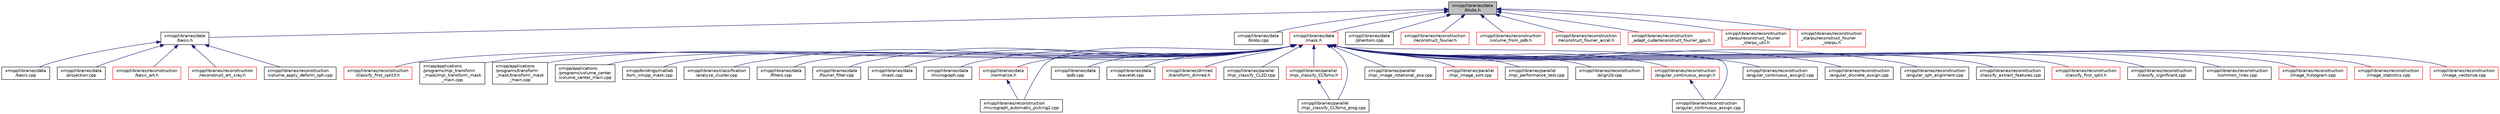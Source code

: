 digraph "xmipp/libraries/data/blobs.h"
{
  edge [fontname="Helvetica",fontsize="10",labelfontname="Helvetica",labelfontsize="10"];
  node [fontname="Helvetica",fontsize="10",shape=record];
  Node79 [label="xmipp/libraries/data\l/blobs.h",height=0.2,width=0.4,color="black", fillcolor="grey75", style="filled", fontcolor="black"];
  Node79 -> Node80 [dir="back",color="midnightblue",fontsize="10",style="solid",fontname="Helvetica"];
  Node80 [label="xmipp/libraries/data\l/basis.h",height=0.2,width=0.4,color="black", fillcolor="white", style="filled",URL="$basis_8h.html"];
  Node80 -> Node81 [dir="back",color="midnightblue",fontsize="10",style="solid",fontname="Helvetica"];
  Node81 [label="xmipp/libraries/data\l/basis.cpp",height=0.2,width=0.4,color="black", fillcolor="white", style="filled",URL="$basis_8cpp.html"];
  Node80 -> Node82 [dir="back",color="midnightblue",fontsize="10",style="solid",fontname="Helvetica"];
  Node82 [label="xmipp/libraries/data\l/projection.cpp",height=0.2,width=0.4,color="black", fillcolor="white", style="filled",URL="$projection_8cpp.html"];
  Node80 -> Node83 [dir="back",color="midnightblue",fontsize="10",style="solid",fontname="Helvetica"];
  Node83 [label="xmipp/libraries/reconstruction\l/basic_art.h",height=0.2,width=0.4,color="red", fillcolor="white", style="filled",URL="$basic__art_8h.html"];
  Node80 -> Node93 [dir="back",color="midnightblue",fontsize="10",style="solid",fontname="Helvetica"];
  Node93 [label="xmipp/libraries/reconstruction\l/reconstruct_art_xray.h",height=0.2,width=0.4,color="red", fillcolor="white", style="filled",URL="$reconstruct__art__xray_8h.html"];
  Node80 -> Node96 [dir="back",color="midnightblue",fontsize="10",style="solid",fontname="Helvetica"];
  Node96 [label="xmipp/libraries/reconstruction\l/volume_apply_deform_sph.cpp",height=0.2,width=0.4,color="black", fillcolor="white", style="filled",URL="$libraries_2reconstruction_2volume__apply__deform__sph_8cpp.html"];
  Node79 -> Node97 [dir="back",color="midnightblue",fontsize="10",style="solid",fontname="Helvetica"];
  Node97 [label="xmipp/libraries/data\l/blobs.cpp",height=0.2,width=0.4,color="black", fillcolor="white", style="filled",URL="$blobs_8cpp.html"];
  Node79 -> Node98 [dir="back",color="midnightblue",fontsize="10",style="solid",fontname="Helvetica"];
  Node98 [label="xmipp/libraries/data\l/mask.h",height=0.2,width=0.4,color="red", fillcolor="white", style="filled",URL="$mask_8h.html"];
  Node98 -> Node99 [dir="back",color="midnightblue",fontsize="10",style="solid",fontname="Helvetica"];
  Node99 [label="xmipp/libraries/reconstruction\l/classify_first_split3.h",height=0.2,width=0.4,color="red", fillcolor="white", style="filled",URL="$classify__first__split3_8h.html"];
  Node98 -> Node102 [dir="back",color="midnightblue",fontsize="10",style="solid",fontname="Helvetica"];
  Node102 [label="xmipp/applications\l/programs/mpi_transform\l_mask/mpi_transform_mask\l_main.cpp",height=0.2,width=0.4,color="black", fillcolor="white", style="filled",URL="$mpi__transform__mask__main_8cpp.html"];
  Node98 -> Node103 [dir="back",color="midnightblue",fontsize="10",style="solid",fontname="Helvetica"];
  Node103 [label="xmipp/applications\l/programs/transform\l_mask/transform_mask\l_main.cpp",height=0.2,width=0.4,color="black", fillcolor="white", style="filled",URL="$transform__mask__main_8cpp.html"];
  Node98 -> Node104 [dir="back",color="midnightblue",fontsize="10",style="solid",fontname="Helvetica"];
  Node104 [label="xmipp/applications\l/programs/volume_center\l/volume_center_main.cpp",height=0.2,width=0.4,color="black", fillcolor="white", style="filled",URL="$volume__center__main_8cpp.html"];
  Node98 -> Node105 [dir="back",color="midnightblue",fontsize="10",style="solid",fontname="Helvetica"];
  Node105 [label="xmipp/bindings/matlab\l/tom_xmipp_mask.cpp",height=0.2,width=0.4,color="black", fillcolor="white", style="filled",URL="$tom__xmipp__mask_8cpp.html"];
  Node98 -> Node106 [dir="back",color="midnightblue",fontsize="10",style="solid",fontname="Helvetica"];
  Node106 [label="xmipp/libraries/classification\l/analyze_cluster.cpp",height=0.2,width=0.4,color="black", fillcolor="white", style="filled",URL="$analyze__cluster_8cpp.html"];
  Node98 -> Node107 [dir="back",color="midnightblue",fontsize="10",style="solid",fontname="Helvetica"];
  Node107 [label="xmipp/libraries/data\l/filters.cpp",height=0.2,width=0.4,color="black", fillcolor="white", style="filled",URL="$filters_8cpp.html"];
  Node98 -> Node108 [dir="back",color="midnightblue",fontsize="10",style="solid",fontname="Helvetica"];
  Node108 [label="xmipp/libraries/data\l/fourier_filter.cpp",height=0.2,width=0.4,color="black", fillcolor="white", style="filled",URL="$fourier__filter_8cpp.html"];
  Node98 -> Node109 [dir="back",color="midnightblue",fontsize="10",style="solid",fontname="Helvetica"];
  Node109 [label="xmipp/libraries/data\l/mask.cpp",height=0.2,width=0.4,color="black", fillcolor="white", style="filled",URL="$mask_8cpp.html"];
  Node98 -> Node110 [dir="back",color="midnightblue",fontsize="10",style="solid",fontname="Helvetica"];
  Node110 [label="xmipp/libraries/data\l/micrograph.cpp",height=0.2,width=0.4,color="black", fillcolor="white", style="filled",URL="$micrograph_8cpp.html"];
  Node98 -> Node111 [dir="back",color="midnightblue",fontsize="10",style="solid",fontname="Helvetica"];
  Node111 [label="xmipp/libraries/data\l/normalize.h",height=0.2,width=0.4,color="red", fillcolor="white", style="filled",URL="$normalize_8h.html"];
  Node111 -> Node120 [dir="back",color="midnightblue",fontsize="10",style="solid",fontname="Helvetica"];
  Node120 [label="xmipp/libraries/reconstruction\l/micrograph_automatic_picking2.cpp",height=0.2,width=0.4,color="black", fillcolor="white", style="filled",URL="$micrograph__automatic__picking2_8cpp.html"];
  Node98 -> Node123 [dir="back",color="midnightblue",fontsize="10",style="solid",fontname="Helvetica"];
  Node123 [label="xmipp/libraries/data\l/pdb.cpp",height=0.2,width=0.4,color="black", fillcolor="white", style="filled",URL="$pdb_8cpp.html"];
  Node98 -> Node124 [dir="back",color="midnightblue",fontsize="10",style="solid",fontname="Helvetica"];
  Node124 [label="xmipp/libraries/data\l/wavelet.cpp",height=0.2,width=0.4,color="black", fillcolor="white", style="filled",URL="$wavelet_8cpp.html"];
  Node98 -> Node125 [dir="back",color="midnightblue",fontsize="10",style="solid",fontname="Helvetica"];
  Node125 [label="xmipp/libraries/dimred\l/transform_dimred.h",height=0.2,width=0.4,color="red", fillcolor="white", style="filled",URL="$transform__dimred_8h.html"];
  Node98 -> Node128 [dir="back",color="midnightblue",fontsize="10",style="solid",fontname="Helvetica"];
  Node128 [label="xmipp/libraries/parallel\l/mpi_classify_CL2D.cpp",height=0.2,width=0.4,color="black", fillcolor="white", style="filled",URL="$mpi__classify__CL2D_8cpp.html"];
  Node98 -> Node129 [dir="back",color="midnightblue",fontsize="10",style="solid",fontname="Helvetica"];
  Node129 [label="xmipp/libraries/parallel\l/mpi_classify_CLTomo.h",height=0.2,width=0.4,color="red", fillcolor="white", style="filled",URL="$mpi__classify__CLTomo_8h.html"];
  Node129 -> Node131 [dir="back",color="midnightblue",fontsize="10",style="solid",fontname="Helvetica"];
  Node131 [label="xmipp/libraries/parallel\l/mpi_classify_CLTomo_prog.cpp",height=0.2,width=0.4,color="black", fillcolor="white", style="filled",URL="$mpi__classify__CLTomo__prog_8cpp.html"];
  Node98 -> Node131 [dir="back",color="midnightblue",fontsize="10",style="solid",fontname="Helvetica"];
  Node98 -> Node132 [dir="back",color="midnightblue",fontsize="10",style="solid",fontname="Helvetica"];
  Node132 [label="xmipp/libraries/parallel\l/mpi_image_rotational_pca.cpp",height=0.2,width=0.4,color="black", fillcolor="white", style="filled",URL="$mpi__image__rotational__pca_8cpp.html"];
  Node98 -> Node133 [dir="back",color="midnightblue",fontsize="10",style="solid",fontname="Helvetica"];
  Node133 [label="xmipp/libraries/parallel\l/mpi_image_sort.cpp",height=0.2,width=0.4,color="red", fillcolor="white", style="filled",URL="$mpi__image__sort_8cpp.html"];
  Node98 -> Node135 [dir="back",color="midnightblue",fontsize="10",style="solid",fontname="Helvetica"];
  Node135 [label="xmipp/libraries/parallel\l/mpi_performance_test.cpp",height=0.2,width=0.4,color="black", fillcolor="white", style="filled",URL="$mpi__performance__test_8cpp.html"];
  Node98 -> Node136 [dir="back",color="midnightblue",fontsize="10",style="solid",fontname="Helvetica"];
  Node136 [label="xmipp/libraries/reconstruction\l/align2d.cpp",height=0.2,width=0.4,color="black", fillcolor="white", style="filled",URL="$align2d_8cpp.html"];
  Node98 -> Node137 [dir="back",color="midnightblue",fontsize="10",style="solid",fontname="Helvetica"];
  Node137 [label="xmipp/libraries/reconstruction\l/angular_continuous_assign.h",height=0.2,width=0.4,color="red", fillcolor="white", style="filled",URL="$angular__continuous__assign_8h.html"];
  Node137 -> Node140 [dir="back",color="midnightblue",fontsize="10",style="solid",fontname="Helvetica"];
  Node140 [label="xmipp/libraries/reconstruction\l/angular_continuous_assign.cpp",height=0.2,width=0.4,color="black", fillcolor="white", style="filled",URL="$angular__continuous__assign_8cpp.html"];
  Node98 -> Node140 [dir="back",color="midnightblue",fontsize="10",style="solid",fontname="Helvetica"];
  Node98 -> Node142 [dir="back",color="midnightblue",fontsize="10",style="solid",fontname="Helvetica"];
  Node142 [label="xmipp/libraries/reconstruction\l/angular_continuous_assign2.cpp",height=0.2,width=0.4,color="black", fillcolor="white", style="filled",URL="$angular__continuous__assign2_8cpp.html"];
  Node98 -> Node143 [dir="back",color="midnightblue",fontsize="10",style="solid",fontname="Helvetica"];
  Node143 [label="xmipp/libraries/reconstruction\l/angular_discrete_assign.cpp",height=0.2,width=0.4,color="black", fillcolor="white", style="filled",URL="$angular__discrete__assign_8cpp.html"];
  Node98 -> Node144 [dir="back",color="midnightblue",fontsize="10",style="solid",fontname="Helvetica"];
  Node144 [label="xmipp/libraries/reconstruction\l/angular_sph_alignment.cpp",height=0.2,width=0.4,color="black", fillcolor="white", style="filled",URL="$angular__sph__alignment_8cpp.html"];
  Node98 -> Node145 [dir="back",color="midnightblue",fontsize="10",style="solid",fontname="Helvetica"];
  Node145 [label="xmipp/libraries/reconstruction\l/classify_extract_features.cpp",height=0.2,width=0.4,color="black", fillcolor="white", style="filled",URL="$classify__extract__features_8cpp.html"];
  Node98 -> Node146 [dir="back",color="midnightblue",fontsize="10",style="solid",fontname="Helvetica"];
  Node146 [label="xmipp/libraries/reconstruction\l/classify_first_split.h",height=0.2,width=0.4,color="red", fillcolor="white", style="filled",URL="$classify__first__split_8h.html"];
  Node98 -> Node149 [dir="back",color="midnightblue",fontsize="10",style="solid",fontname="Helvetica"];
  Node149 [label="xmipp/libraries/reconstruction\l/classify_significant.cpp",height=0.2,width=0.4,color="black", fillcolor="white", style="filled",URL="$classify__significant_8cpp.html"];
  Node98 -> Node150 [dir="back",color="midnightblue",fontsize="10",style="solid",fontname="Helvetica"];
  Node150 [label="xmipp/libraries/reconstruction\l/common_lines.cpp",height=0.2,width=0.4,color="black", fillcolor="white", style="filled",URL="$common__lines_8cpp.html"];
  Node98 -> Node151 [dir="back",color="midnightblue",fontsize="10",style="solid",fontname="Helvetica"];
  Node151 [label="xmipp/libraries/reconstruction\l/image_histogram.cpp",height=0.2,width=0.4,color="red", fillcolor="white", style="filled",URL="$image__histogram_8cpp.html"];
  Node98 -> Node153 [dir="back",color="midnightblue",fontsize="10",style="solid",fontname="Helvetica"];
  Node153 [label="xmipp/libraries/reconstruction\l/image_statistics.cpp",height=0.2,width=0.4,color="red", fillcolor="white", style="filled",URL="$image__statistics_8cpp.html"];
  Node98 -> Node155 [dir="back",color="midnightblue",fontsize="10",style="solid",fontname="Helvetica"];
  Node155 [label="xmipp/libraries/reconstruction\l/image_vectorize.cpp",height=0.2,width=0.4,color="red", fillcolor="white", style="filled",URL="$image__vectorize_8cpp.html"];
  Node98 -> Node120 [dir="back",color="midnightblue",fontsize="10",style="solid",fontname="Helvetica"];
  Node79 -> Node245 [dir="back",color="midnightblue",fontsize="10",style="solid",fontname="Helvetica"];
  Node245 [label="xmipp/libraries/data\l/phantom.cpp",height=0.2,width=0.4,color="black", fillcolor="white", style="filled",URL="$phantom_8cpp.html"];
  Node79 -> Node246 [dir="back",color="midnightblue",fontsize="10",style="solid",fontname="Helvetica"];
  Node246 [label="xmipp/libraries/reconstruction\l/reconstruct_fourier.h",height=0.2,width=0.4,color="red", fillcolor="white", style="filled",URL="$reconstruct__fourier_8h.html"];
  Node79 -> Node265 [dir="back",color="midnightblue",fontsize="10",style="solid",fontname="Helvetica"];
  Node265 [label="xmipp/libraries/reconstruction\l/volume_from_pdb.h",height=0.2,width=0.4,color="red", fillcolor="white", style="filled",URL="$volume__from__pdb_8h.html"];
  Node79 -> Node270 [dir="back",color="midnightblue",fontsize="10",style="solid",fontname="Helvetica"];
  Node270 [label="xmipp/libraries/reconstruction\l/reconstruct_fourier_accel.h",height=0.2,width=0.4,color="red", fillcolor="white", style="filled",URL="$reconstruct__fourier__accel_8h.html"];
  Node79 -> Node276 [dir="back",color="midnightblue",fontsize="10",style="solid",fontname="Helvetica"];
  Node276 [label="xmipp/libraries/reconstruction\l_adapt_cuda/reconstruct_fourier_gpu.h",height=0.2,width=0.4,color="red", fillcolor="white", style="filled",URL="$reconstruct__fourier__gpu_8h.html"];
  Node79 -> Node281 [dir="back",color="midnightblue",fontsize="10",style="solid",fontname="Helvetica"];
  Node281 [label="xmipp/libraries/reconstruction\l_starpu/reconstruct_fourier\l_starpu_util.h",height=0.2,width=0.4,color="red", fillcolor="white", style="filled",URL="$reconstruct__fourier__starpu__util_8h.html"];
  Node79 -> Node285 [dir="back",color="midnightblue",fontsize="10",style="solid",fontname="Helvetica"];
  Node285 [label="xmipp/libraries/reconstruction\l_starpu/reconstruct_fourier\l_starpu.h",height=0.2,width=0.4,color="red", fillcolor="white", style="filled",URL="$reconstruct__fourier__starpu_8h.html"];
}
